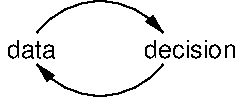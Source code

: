 #FIG 3.2  Produced by xfig version 3.2.6a
Landscape
Center
Metric
A4
100.00
Single
-2
1200 2
5 1 0 1 0 7 50 -1 -1 0.000 0 0 1 0 4500.000 3262.500 4950 3600 4500 3825 4050 3600
	1 1 1.00 60.00 120.00
5 1 0 1 0 7 50 -1 -1 0.000 0 0 1 0 4500.000 3712.500 4050 3375 4500 3150 4950 3375
	1 1 1.00 60.00 120.00
4 2 0 50 -1 16 12 0.0000 4 150 375 4185 3555 data\001
4 0 0 50 -1 16 12 0.0000 4 150 720 4815 3555 decision\001
